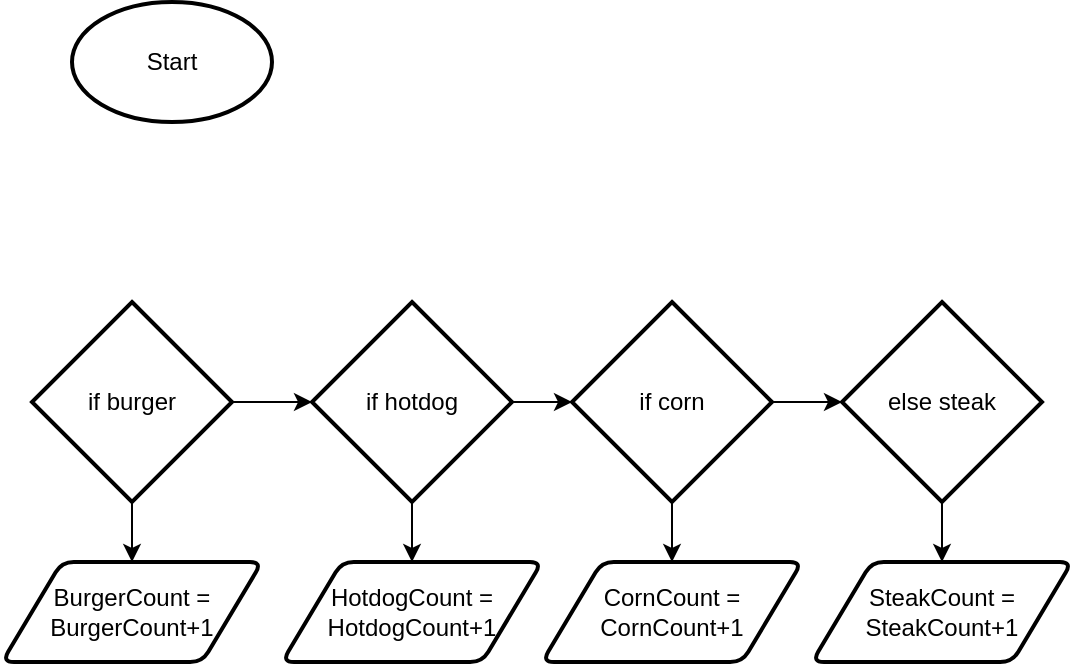 <mxfile version="24.7.14">
  <diagram name="Page-1" id="CMfa3rKsxl1aiKDrH3hd">
    <mxGraphModel dx="953" dy="551" grid="1" gridSize="10" guides="1" tooltips="1" connect="1" arrows="1" fold="1" page="1" pageScale="1" pageWidth="850" pageHeight="1100" math="0" shadow="0">
      <root>
        <mxCell id="0" />
        <mxCell id="1" parent="0" />
        <mxCell id="lXy3oPjWxW0w9IZj_Mt0-1" value="Start" style="strokeWidth=2;html=1;shape=mxgraph.flowchart.start_1;whiteSpace=wrap;" vertex="1" parent="1">
          <mxGeometry x="90" y="80" width="100" height="60" as="geometry" />
        </mxCell>
        <mxCell id="lXy3oPjWxW0w9IZj_Mt0-17" value="" style="edgeStyle=orthogonalEdgeStyle;rounded=0;orthogonalLoop=1;jettySize=auto;html=1;" edge="1" parent="1" source="lXy3oPjWxW0w9IZj_Mt0-2" target="lXy3oPjWxW0w9IZj_Mt0-11">
          <mxGeometry relative="1" as="geometry" />
        </mxCell>
        <mxCell id="lXy3oPjWxW0w9IZj_Mt0-2" value="else steak" style="strokeWidth=2;html=1;shape=mxgraph.flowchart.decision;whiteSpace=wrap;" vertex="1" parent="1">
          <mxGeometry x="475" y="230" width="100" height="100" as="geometry" />
        </mxCell>
        <mxCell id="lXy3oPjWxW0w9IZj_Mt0-9" value="" style="edgeStyle=orthogonalEdgeStyle;rounded=0;orthogonalLoop=1;jettySize=auto;html=1;" edge="1" parent="1" source="lXy3oPjWxW0w9IZj_Mt0-3" target="lXy3oPjWxW0w9IZj_Mt0-2">
          <mxGeometry relative="1" as="geometry" />
        </mxCell>
        <mxCell id="lXy3oPjWxW0w9IZj_Mt0-16" value="" style="edgeStyle=orthogonalEdgeStyle;rounded=0;orthogonalLoop=1;jettySize=auto;html=1;" edge="1" parent="1" source="lXy3oPjWxW0w9IZj_Mt0-3" target="lXy3oPjWxW0w9IZj_Mt0-10">
          <mxGeometry relative="1" as="geometry" />
        </mxCell>
        <mxCell id="lXy3oPjWxW0w9IZj_Mt0-3" value="if corn" style="strokeWidth=2;html=1;shape=mxgraph.flowchart.decision;whiteSpace=wrap;" vertex="1" parent="1">
          <mxGeometry x="340" y="230" width="100" height="100" as="geometry" />
        </mxCell>
        <mxCell id="lXy3oPjWxW0w9IZj_Mt0-7" value="" style="edgeStyle=orthogonalEdgeStyle;rounded=0;orthogonalLoop=1;jettySize=auto;html=1;" edge="1" parent="1" source="lXy3oPjWxW0w9IZj_Mt0-4" target="lXy3oPjWxW0w9IZj_Mt0-3">
          <mxGeometry relative="1" as="geometry" />
        </mxCell>
        <mxCell id="lXy3oPjWxW0w9IZj_Mt0-15" value="" style="edgeStyle=orthogonalEdgeStyle;rounded=0;orthogonalLoop=1;jettySize=auto;html=1;" edge="1" parent="1" source="lXy3oPjWxW0w9IZj_Mt0-4" target="lXy3oPjWxW0w9IZj_Mt0-12">
          <mxGeometry relative="1" as="geometry" />
        </mxCell>
        <mxCell id="lXy3oPjWxW0w9IZj_Mt0-4" value="if hotdog" style="strokeWidth=2;html=1;shape=mxgraph.flowchart.decision;whiteSpace=wrap;" vertex="1" parent="1">
          <mxGeometry x="210" y="230" width="100" height="100" as="geometry" />
        </mxCell>
        <mxCell id="lXy3oPjWxW0w9IZj_Mt0-8" value="" style="edgeStyle=orthogonalEdgeStyle;rounded=0;orthogonalLoop=1;jettySize=auto;html=1;" edge="1" parent="1" source="lXy3oPjWxW0w9IZj_Mt0-6" target="lXy3oPjWxW0w9IZj_Mt0-4">
          <mxGeometry relative="1" as="geometry" />
        </mxCell>
        <mxCell id="lXy3oPjWxW0w9IZj_Mt0-14" value="" style="edgeStyle=orthogonalEdgeStyle;rounded=0;orthogonalLoop=1;jettySize=auto;html=1;" edge="1" parent="1" source="lXy3oPjWxW0w9IZj_Mt0-6" target="lXy3oPjWxW0w9IZj_Mt0-13">
          <mxGeometry relative="1" as="geometry" />
        </mxCell>
        <mxCell id="lXy3oPjWxW0w9IZj_Mt0-6" value="if burger" style="strokeWidth=2;html=1;shape=mxgraph.flowchart.decision;whiteSpace=wrap;" vertex="1" parent="1">
          <mxGeometry x="70" y="230" width="100" height="100" as="geometry" />
        </mxCell>
        <mxCell id="lXy3oPjWxW0w9IZj_Mt0-10" value="CornCount = CornCount+1" style="shape=parallelogram;html=1;strokeWidth=2;perimeter=parallelogramPerimeter;whiteSpace=wrap;rounded=1;arcSize=12;size=0.23;" vertex="1" parent="1">
          <mxGeometry x="325" y="360" width="130" height="50" as="geometry" />
        </mxCell>
        <mxCell id="lXy3oPjWxW0w9IZj_Mt0-11" value="SteakCount = SteakCount+1" style="shape=parallelogram;html=1;strokeWidth=2;perimeter=parallelogramPerimeter;whiteSpace=wrap;rounded=1;arcSize=12;size=0.23;" vertex="1" parent="1">
          <mxGeometry x="460" y="360" width="130" height="50" as="geometry" />
        </mxCell>
        <mxCell id="lXy3oPjWxW0w9IZj_Mt0-12" value="HotdogCount = HotdogCount+1" style="shape=parallelogram;html=1;strokeWidth=2;perimeter=parallelogramPerimeter;whiteSpace=wrap;rounded=1;arcSize=12;size=0.23;" vertex="1" parent="1">
          <mxGeometry x="195" y="360" width="130" height="50" as="geometry" />
        </mxCell>
        <mxCell id="lXy3oPjWxW0w9IZj_Mt0-13" value="BurgerCount = BurgerCount+1" style="shape=parallelogram;html=1;strokeWidth=2;perimeter=parallelogramPerimeter;whiteSpace=wrap;rounded=1;arcSize=12;size=0.23;" vertex="1" parent="1">
          <mxGeometry x="55" y="360" width="130" height="50" as="geometry" />
        </mxCell>
      </root>
    </mxGraphModel>
  </diagram>
</mxfile>
